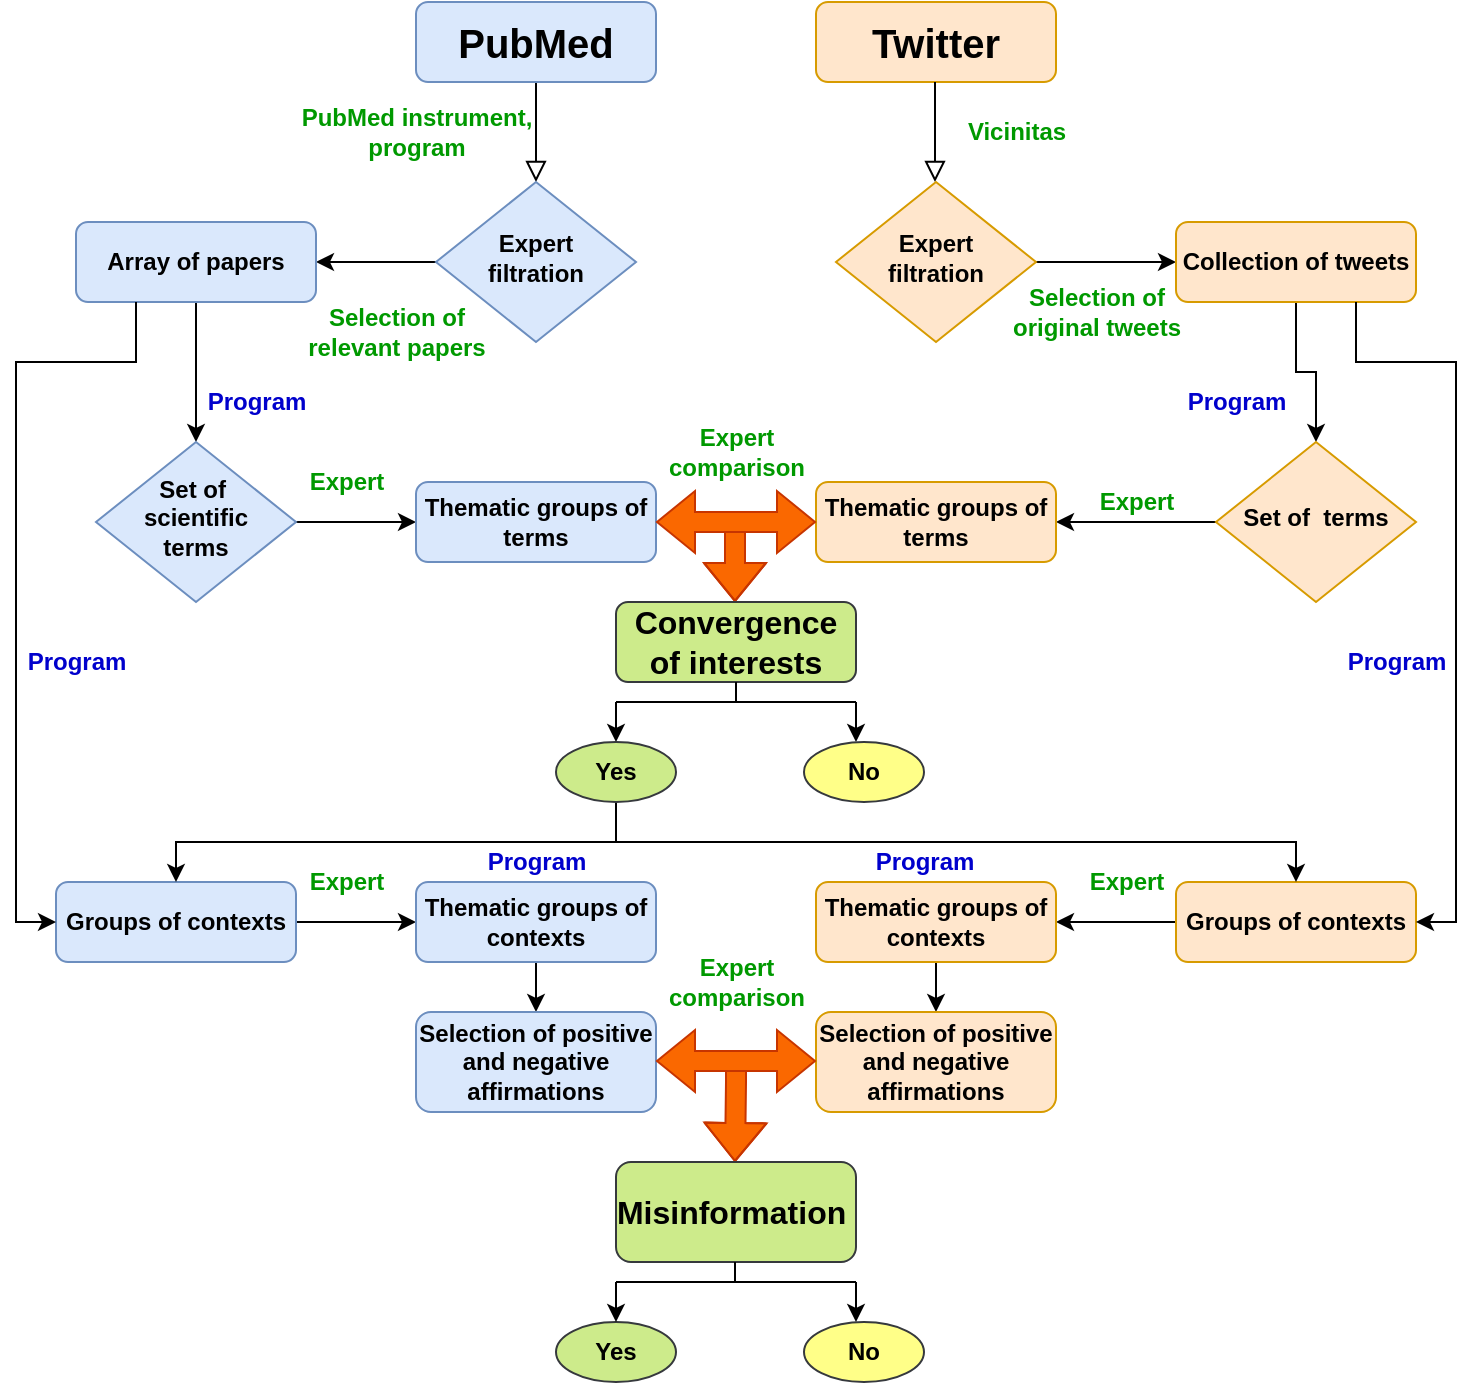 <mxfile version="18.1.3" type="device"><diagram id="C5RBs43oDa-KdzZeNtuy" name="Page-1"><mxGraphModel dx="1695" dy="482" grid="1" gridSize="10" guides="1" tooltips="1" connect="1" arrows="1" fold="1" page="1" pageScale="1" pageWidth="827" pageHeight="1169" math="0" shadow="0"><root><mxCell id="WIyWlLk6GJQsqaUBKTNV-0"/><mxCell id="WIyWlLk6GJQsqaUBKTNV-1" parent="WIyWlLk6GJQsqaUBKTNV-0"/><mxCell id="WIyWlLk6GJQsqaUBKTNV-2" value="" style="rounded=0;html=1;jettySize=auto;orthogonalLoop=1;fontSize=11;endArrow=block;endFill=0;endSize=8;strokeWidth=1;shadow=0;labelBackgroundColor=none;edgeStyle=orthogonalEdgeStyle;" parent="WIyWlLk6GJQsqaUBKTNV-1" source="WIyWlLk6GJQsqaUBKTNV-3" target="WIyWlLk6GJQsqaUBKTNV-6" edge="1"><mxGeometry relative="1" as="geometry"/></mxCell><mxCell id="WIyWlLk6GJQsqaUBKTNV-3" value="&lt;font style=&quot;font-size: 20px;&quot;&gt;PubMed&lt;/font&gt;" style="rounded=1;whiteSpace=wrap;html=1;fontSize=12;glass=0;strokeWidth=1;shadow=0;fillColor=#dae8fc;strokeColor=#6c8ebf;fontStyle=1" parent="WIyWlLk6GJQsqaUBKTNV-1" vertex="1"><mxGeometry x="160" y="80" width="120" height="40" as="geometry"/></mxCell><mxCell id="8FimPMHIosdaxoSGBv5--9" style="edgeStyle=orthogonalEdgeStyle;rounded=0;orthogonalLoop=1;jettySize=auto;html=1;exitX=0;exitY=0.5;exitDx=0;exitDy=0;entryX=1;entryY=0.5;entryDx=0;entryDy=0;fontColor=#009900;" parent="WIyWlLk6GJQsqaUBKTNV-1" source="WIyWlLk6GJQsqaUBKTNV-6" target="WIyWlLk6GJQsqaUBKTNV-7" edge="1"><mxGeometry relative="1" as="geometry"/></mxCell><mxCell id="WIyWlLk6GJQsqaUBKTNV-6" value="Expert &lt;br&gt;filtration" style="rhombus;whiteSpace=wrap;html=1;shadow=0;fontFamily=Helvetica;fontSize=12;align=center;strokeWidth=1;spacing=6;spacingTop=-4;fillColor=#dae8fc;strokeColor=#6c8ebf;fontStyle=1" parent="WIyWlLk6GJQsqaUBKTNV-1" vertex="1"><mxGeometry x="170" y="170" width="100" height="80" as="geometry"/></mxCell><mxCell id="8FimPMHIosdaxoSGBv5--13" style="edgeStyle=orthogonalEdgeStyle;rounded=0;orthogonalLoop=1;jettySize=auto;html=1;exitX=0.5;exitY=1;exitDx=0;exitDy=0;fontColor=#009900;entryX=0.5;entryY=0;entryDx=0;entryDy=0;" parent="WIyWlLk6GJQsqaUBKTNV-1" source="WIyWlLk6GJQsqaUBKTNV-7" target="WIyWlLk6GJQsqaUBKTNV-10" edge="1"><mxGeometry relative="1" as="geometry"><mxPoint x="50" y="310" as="targetPoint"/></mxGeometry></mxCell><mxCell id="WIyWlLk6GJQsqaUBKTNV-7" value="Array of papers" style="rounded=1;whiteSpace=wrap;html=1;fontSize=12;glass=0;strokeWidth=1;shadow=0;fillColor=#dae8fc;strokeColor=#6c8ebf;fontStyle=1" parent="WIyWlLk6GJQsqaUBKTNV-1" vertex="1"><mxGeometry x="-10" y="190" width="120" height="40" as="geometry"/></mxCell><mxCell id="8FimPMHIosdaxoSGBv5--18" style="edgeStyle=orthogonalEdgeStyle;rounded=0;orthogonalLoop=1;jettySize=auto;html=1;exitX=1;exitY=0.5;exitDx=0;exitDy=0;entryX=0;entryY=0.5;entryDx=0;entryDy=0;fontColor=#009900;" parent="WIyWlLk6GJQsqaUBKTNV-1" source="WIyWlLk6GJQsqaUBKTNV-10" target="WIyWlLk6GJQsqaUBKTNV-11" edge="1"><mxGeometry relative="1" as="geometry"/></mxCell><mxCell id="WIyWlLk6GJQsqaUBKTNV-10" value="Set of&amp;nbsp; &lt;br&gt;scientific &lt;br&gt;terms" style="rhombus;whiteSpace=wrap;html=1;shadow=0;fontFamily=Helvetica;fontSize=12;align=center;strokeWidth=1;spacing=6;spacingTop=-4;fillColor=#dae8fc;strokeColor=#6c8ebf;fontStyle=1" parent="WIyWlLk6GJQsqaUBKTNV-1" vertex="1"><mxGeometry y="300" width="100" height="80" as="geometry"/></mxCell><mxCell id="WIyWlLk6GJQsqaUBKTNV-11" value="Thematic groups of terms" style="rounded=1;whiteSpace=wrap;html=1;fontSize=12;glass=0;strokeWidth=1;shadow=0;fillColor=#dae8fc;strokeColor=#6c8ebf;fontStyle=1" parent="WIyWlLk6GJQsqaUBKTNV-1" vertex="1"><mxGeometry x="160" y="320" width="120" height="40" as="geometry"/></mxCell><mxCell id="8FimPMHIosdaxoSGBv5--0" value="&lt;font style=&quot;font-size: 20px;&quot;&gt;Twitter&lt;/font&gt;" style="rounded=1;whiteSpace=wrap;html=1;fontSize=12;glass=0;strokeWidth=1;shadow=0;fillColor=#ffe6cc;strokeColor=#d79b00;fontStyle=1" parent="WIyWlLk6GJQsqaUBKTNV-1" vertex="1"><mxGeometry x="360" y="80" width="120" height="40" as="geometry"/></mxCell><mxCell id="8FimPMHIosdaxoSGBv5--1" value="" style="rounded=0;html=1;jettySize=auto;orthogonalLoop=1;fontSize=11;endArrow=block;endFill=0;endSize=8;strokeWidth=1;shadow=0;labelBackgroundColor=none;edgeStyle=orthogonalEdgeStyle;" parent="WIyWlLk6GJQsqaUBKTNV-1" edge="1"><mxGeometry relative="1" as="geometry"><mxPoint x="419.5" y="120" as="sourcePoint"/><mxPoint x="419.5" y="170" as="targetPoint"/></mxGeometry></mxCell><mxCell id="8FimPMHIosdaxoSGBv5--10" style="edgeStyle=orthogonalEdgeStyle;rounded=0;orthogonalLoop=1;jettySize=auto;html=1;exitX=1;exitY=0.5;exitDx=0;exitDy=0;entryX=0;entryY=0.5;entryDx=0;entryDy=0;fontColor=#009900;" parent="WIyWlLk6GJQsqaUBKTNV-1" source="8FimPMHIosdaxoSGBv5--2" target="8FimPMHIosdaxoSGBv5--4" edge="1"><mxGeometry relative="1" as="geometry"/></mxCell><mxCell id="8FimPMHIosdaxoSGBv5--2" value="Expert &lt;br&gt;filtration" style="rhombus;whiteSpace=wrap;html=1;shadow=0;fontFamily=Helvetica;fontSize=12;align=center;strokeWidth=1;spacing=6;spacingTop=-4;fillColor=#ffe6cc;strokeColor=#d79b00;fontStyle=1" parent="WIyWlLk6GJQsqaUBKTNV-1" vertex="1"><mxGeometry x="370" y="170" width="100" height="80" as="geometry"/></mxCell><mxCell id="8FimPMHIosdaxoSGBv5--14" style="edgeStyle=orthogonalEdgeStyle;rounded=0;orthogonalLoop=1;jettySize=auto;html=1;exitX=0.5;exitY=1;exitDx=0;exitDy=0;fontColor=#009900;entryX=0.5;entryY=0;entryDx=0;entryDy=0;" parent="WIyWlLk6GJQsqaUBKTNV-1" source="8FimPMHIosdaxoSGBv5--4" target="8FimPMHIosdaxoSGBv5--15" edge="1"><mxGeometry relative="1" as="geometry"><mxPoint x="600" y="310" as="targetPoint"/></mxGeometry></mxCell><mxCell id="8FimPMHIosdaxoSGBv5--4" value="Collection of tweets" style="rounded=1;whiteSpace=wrap;html=1;fontSize=12;glass=0;strokeWidth=1;shadow=0;fillColor=#ffe6cc;strokeColor=#d79b00;fontStyle=1" parent="WIyWlLk6GJQsqaUBKTNV-1" vertex="1"><mxGeometry x="540" y="190" width="120" height="40" as="geometry"/></mxCell><mxCell id="8FimPMHIosdaxoSGBv5--5" value="&lt;font color=&quot;#009900&quot;&gt;PubMed instrument,&lt;br&gt;program&lt;/font&gt;" style="text;html=1;align=center;verticalAlign=middle;resizable=0;points=[];autosize=1;strokeColor=none;fillColor=none;fontStyle=1" parent="WIyWlLk6GJQsqaUBKTNV-1" vertex="1"><mxGeometry x="95" y="130" width="130" height="30" as="geometry"/></mxCell><mxCell id="8FimPMHIosdaxoSGBv5--6" value="&lt;font color=&quot;#009900&quot;&gt;Vicinitas&lt;/font&gt;" style="text;html=1;align=center;verticalAlign=middle;resizable=0;points=[];autosize=1;strokeColor=none;fillColor=none;fontStyle=1" parent="WIyWlLk6GJQsqaUBKTNV-1" vertex="1"><mxGeometry x="430" y="135" width="60" height="20" as="geometry"/></mxCell><mxCell id="8FimPMHIosdaxoSGBv5--7" value="&lt;font color=&quot;#009900&quot;&gt;Selection of &lt;br&gt;relevant papers&lt;/font&gt;" style="text;html=1;align=center;verticalAlign=middle;resizable=0;points=[];autosize=1;strokeColor=none;fillColor=none;fontStyle=1" parent="WIyWlLk6GJQsqaUBKTNV-1" vertex="1"><mxGeometry x="100" y="230" width="100" height="30" as="geometry"/></mxCell><mxCell id="8FimPMHIosdaxoSGBv5--11" value="&lt;font color=&quot;#009900&quot;&gt;Selection of &lt;br&gt;original tweets&lt;/font&gt;" style="text;html=1;align=center;verticalAlign=middle;resizable=0;points=[];autosize=1;strokeColor=none;fillColor=none;fontStyle=1" parent="WIyWlLk6GJQsqaUBKTNV-1" vertex="1"><mxGeometry x="450" y="220" width="100" height="30" as="geometry"/></mxCell><mxCell id="8FimPMHIosdaxoSGBv5--24" style="edgeStyle=orthogonalEdgeStyle;rounded=0;orthogonalLoop=1;jettySize=auto;html=1;exitX=0;exitY=0.5;exitDx=0;exitDy=0;entryX=1;entryY=0.5;entryDx=0;entryDy=0;fontColor=#009900;" parent="WIyWlLk6GJQsqaUBKTNV-1" source="8FimPMHIosdaxoSGBv5--15" target="8FimPMHIosdaxoSGBv5--23" edge="1"><mxGeometry relative="1" as="geometry"/></mxCell><mxCell id="8FimPMHIosdaxoSGBv5--15" value="Set of&amp;nbsp; terms" style="rhombus;whiteSpace=wrap;html=1;shadow=0;fontFamily=Helvetica;fontSize=12;align=center;strokeWidth=1;spacing=6;spacingTop=-4;fillColor=#ffe6cc;strokeColor=#d79b00;fontStyle=1" parent="WIyWlLk6GJQsqaUBKTNV-1" vertex="1"><mxGeometry x="560" y="300" width="100" height="80" as="geometry"/></mxCell><mxCell id="8FimPMHIosdaxoSGBv5--16" value="&lt;font&gt;Program&lt;/font&gt;" style="text;html=1;align=center;verticalAlign=middle;resizable=0;points=[];autosize=1;strokeColor=none;fillColor=none;fontStyle=1;fontColor=#0000CC;" parent="WIyWlLk6GJQsqaUBKTNV-1" vertex="1"><mxGeometry x="50" y="270" width="60" height="20" as="geometry"/></mxCell><mxCell id="8FimPMHIosdaxoSGBv5--17" value="&lt;font&gt;Program&lt;/font&gt;" style="text;html=1;align=center;verticalAlign=middle;resizable=0;points=[];autosize=1;strokeColor=none;fillColor=none;fontStyle=1;fontColor=#0000CC;" parent="WIyWlLk6GJQsqaUBKTNV-1" vertex="1"><mxGeometry x="540" y="270" width="60" height="20" as="geometry"/></mxCell><mxCell id="8FimPMHIosdaxoSGBv5--23" value="Thematic groups of terms" style="rounded=1;whiteSpace=wrap;html=1;fontSize=12;glass=0;strokeWidth=1;shadow=0;fillColor=#ffe6cc;strokeColor=#d79b00;fontStyle=1" parent="WIyWlLk6GJQsqaUBKTNV-1" vertex="1"><mxGeometry x="360" y="320" width="120" height="40" as="geometry"/></mxCell><mxCell id="8FimPMHIosdaxoSGBv5--25" value="&lt;font color=&quot;#009900&quot;&gt;Expert&lt;/font&gt;" style="text;html=1;align=center;verticalAlign=middle;resizable=0;points=[];autosize=1;strokeColor=none;fillColor=none;fontStyle=1" parent="WIyWlLk6GJQsqaUBKTNV-1" vertex="1"><mxGeometry x="100" y="310" width="50" height="20" as="geometry"/></mxCell><mxCell id="8FimPMHIosdaxoSGBv5--26" value="&lt;font color=&quot;#009900&quot;&gt;Expert&lt;/font&gt;" style="text;html=1;align=center;verticalAlign=middle;resizable=0;points=[];autosize=1;strokeColor=none;fillColor=none;fontStyle=1" parent="WIyWlLk6GJQsqaUBKTNV-1" vertex="1"><mxGeometry x="495" y="320" width="50" height="20" as="geometry"/></mxCell><mxCell id="8FimPMHIosdaxoSGBv5--28" value="&lt;font color=&quot;#009900&quot;&gt;Expert &lt;br&gt;comparison&lt;/font&gt;" style="text;html=1;align=center;verticalAlign=middle;resizable=0;points=[];autosize=1;strokeColor=none;fillColor=none;fontStyle=1" parent="WIyWlLk6GJQsqaUBKTNV-1" vertex="1"><mxGeometry x="280" y="290" width="80" height="30" as="geometry"/></mxCell><mxCell id="8FimPMHIosdaxoSGBv5--44" style="edgeStyle=orthogonalEdgeStyle;curved=1;rounded=0;orthogonalLoop=1;jettySize=auto;html=1;exitX=0;exitY=0.5;exitDx=0;exitDy=0;entryX=1;entryY=0.5;entryDx=0;entryDy=0;fontColor=#009900;startArrow=none;startFill=0;" parent="WIyWlLk6GJQsqaUBKTNV-1" source="8FimPMHIosdaxoSGBv5--29" target="8FimPMHIosdaxoSGBv5--41" edge="1"><mxGeometry relative="1" as="geometry"/></mxCell><mxCell id="8FimPMHIosdaxoSGBv5--29" value="Groups of contexts" style="rounded=1;whiteSpace=wrap;html=1;fontSize=12;glass=0;strokeWidth=1;shadow=0;fillColor=#ffe6cc;strokeColor=#d79b00;fontStyle=1" parent="WIyWlLk6GJQsqaUBKTNV-1" vertex="1"><mxGeometry x="540" y="520" width="120" height="40" as="geometry"/></mxCell><mxCell id="8FimPMHIosdaxoSGBv5--43" style="edgeStyle=orthogonalEdgeStyle;curved=1;rounded=0;orthogonalLoop=1;jettySize=auto;html=1;exitX=1;exitY=0.5;exitDx=0;exitDy=0;entryX=0;entryY=0.5;entryDx=0;entryDy=0;fontColor=#009900;startArrow=none;startFill=0;" parent="WIyWlLk6GJQsqaUBKTNV-1" source="8FimPMHIosdaxoSGBv5--30" target="8FimPMHIosdaxoSGBv5--39" edge="1"><mxGeometry relative="1" as="geometry"/></mxCell><mxCell id="8FimPMHIosdaxoSGBv5--30" value="Groups of contexts" style="rounded=1;whiteSpace=wrap;html=1;fontSize=12;glass=0;strokeWidth=1;shadow=0;fillColor=#dae8fc;strokeColor=#6c8ebf;fontStyle=1" parent="WIyWlLk6GJQsqaUBKTNV-1" vertex="1"><mxGeometry x="-20" y="520" width="120" height="40" as="geometry"/></mxCell><mxCell id="8FimPMHIosdaxoSGBv5--35" style="edgeStyle=orthogonalEdgeStyle;rounded=0;orthogonalLoop=1;jettySize=auto;html=1;exitX=0.25;exitY=1;exitDx=0;exitDy=0;entryX=0;entryY=0.5;entryDx=0;entryDy=0;fontColor=#009900;" parent="WIyWlLk6GJQsqaUBKTNV-1" source="WIyWlLk6GJQsqaUBKTNV-7" target="8FimPMHIosdaxoSGBv5--30" edge="1"><mxGeometry relative="1" as="geometry"><mxPoint x="-30" y="320" as="sourcePoint"/><mxPoint x="-30" y="410" as="targetPoint"/><Array as="points"><mxPoint x="20" y="260"/><mxPoint x="-40" y="260"/><mxPoint x="-40" y="540"/></Array></mxGeometry></mxCell><mxCell id="8FimPMHIosdaxoSGBv5--36" style="edgeStyle=orthogonalEdgeStyle;rounded=0;orthogonalLoop=1;jettySize=auto;html=1;exitX=0.75;exitY=1;exitDx=0;exitDy=0;entryX=1;entryY=0.5;entryDx=0;entryDy=0;fontColor=#009900;" parent="WIyWlLk6GJQsqaUBKTNV-1" source="8FimPMHIosdaxoSGBv5--4" target="8FimPMHIosdaxoSGBv5--29" edge="1"><mxGeometry relative="1" as="geometry"><mxPoint x="40" y="240" as="sourcePoint"/><mxPoint x="10" y="480" as="targetPoint"/><Array as="points"><mxPoint x="630" y="260"/><mxPoint x="680" y="260"/><mxPoint x="680" y="540"/></Array></mxGeometry></mxCell><mxCell id="8FimPMHIosdaxoSGBv5--37" value="&lt;font&gt;Program&lt;/font&gt;" style="text;html=1;align=center;verticalAlign=middle;resizable=0;points=[];autosize=1;strokeColor=none;fillColor=none;fontStyle=1;fontColor=#0000CC;" parent="WIyWlLk6GJQsqaUBKTNV-1" vertex="1"><mxGeometry x="620" y="400" width="60" height="20" as="geometry"/></mxCell><mxCell id="8FimPMHIosdaxoSGBv5--38" value="&lt;font&gt;Program&lt;/font&gt;" style="text;html=1;align=center;verticalAlign=middle;resizable=0;points=[];autosize=1;strokeColor=none;fillColor=none;fontColor=#0000CC;fontStyle=1" parent="WIyWlLk6GJQsqaUBKTNV-1" vertex="1"><mxGeometry x="-40" y="400" width="60" height="20" as="geometry"/></mxCell><mxCell id="8FimPMHIosdaxoSGBv5--51" style="edgeStyle=orthogonalEdgeStyle;curved=1;rounded=0;orthogonalLoop=1;jettySize=auto;html=1;exitX=0.5;exitY=1;exitDx=0;exitDy=0;entryX=0.5;entryY=0;entryDx=0;entryDy=0;fontColor=#009900;startArrow=none;startFill=0;" parent="WIyWlLk6GJQsqaUBKTNV-1" source="8FimPMHIosdaxoSGBv5--39" target="8FimPMHIosdaxoSGBv5--48" edge="1"><mxGeometry relative="1" as="geometry"/></mxCell><mxCell id="8FimPMHIosdaxoSGBv5--39" value="Thematic groups of contexts" style="rounded=1;whiteSpace=wrap;html=1;fontSize=12;glass=0;strokeWidth=1;shadow=0;fillColor=#dae8fc;strokeColor=#6c8ebf;fontStyle=1" parent="WIyWlLk6GJQsqaUBKTNV-1" vertex="1"><mxGeometry x="160" y="520" width="120" height="40" as="geometry"/></mxCell><mxCell id="bMuRaqC70aHpVzu1e521-15" style="edgeStyle=orthogonalEdgeStyle;rounded=0;orthogonalLoop=1;jettySize=auto;html=1;exitX=0.5;exitY=1;exitDx=0;exitDy=0;entryX=0.5;entryY=0;entryDx=0;entryDy=0;" edge="1" parent="WIyWlLk6GJQsqaUBKTNV-1" source="8FimPMHIosdaxoSGBv5--41" target="8FimPMHIosdaxoSGBv5--50"><mxGeometry relative="1" as="geometry"/></mxCell><mxCell id="8FimPMHIosdaxoSGBv5--41" value="Thematic groups of contexts" style="rounded=1;whiteSpace=wrap;html=1;fontSize=12;glass=0;strokeWidth=1;shadow=0;fillColor=#ffe6cc;strokeColor=#d79b00;fontStyle=1" parent="WIyWlLk6GJQsqaUBKTNV-1" vertex="1"><mxGeometry x="360" y="520" width="120" height="40" as="geometry"/></mxCell><mxCell id="8FimPMHIosdaxoSGBv5--45" value="&lt;font color=&quot;#009900&quot;&gt;Expert&lt;/font&gt;" style="text;html=1;align=center;verticalAlign=middle;resizable=0;points=[];autosize=1;strokeColor=none;fillColor=none;fontStyle=1" parent="WIyWlLk6GJQsqaUBKTNV-1" vertex="1"><mxGeometry x="100" y="510" width="50" height="20" as="geometry"/></mxCell><mxCell id="8FimPMHIosdaxoSGBv5--46" value="&lt;font color=&quot;#009900&quot;&gt;Expert&lt;/font&gt;" style="text;html=1;align=center;verticalAlign=middle;resizable=0;points=[];autosize=1;strokeColor=none;fillColor=none;fontStyle=1" parent="WIyWlLk6GJQsqaUBKTNV-1" vertex="1"><mxGeometry x="490" y="510" width="50" height="20" as="geometry"/></mxCell><mxCell id="8FimPMHIosdaxoSGBv5--48" value="Selection of positive and negative affirmations" style="rounded=1;whiteSpace=wrap;html=1;fontSize=12;glass=0;strokeWidth=1;shadow=0;fillColor=#dae8fc;strokeColor=#6c8ebf;fontStyle=1" parent="WIyWlLk6GJQsqaUBKTNV-1" vertex="1"><mxGeometry x="160" y="585" width="120" height="50" as="geometry"/></mxCell><mxCell id="8FimPMHIosdaxoSGBv5--50" value="Selection of positive and negative affirmations" style="rounded=1;whiteSpace=wrap;html=1;fontSize=12;glass=0;strokeWidth=1;shadow=0;fillColor=#ffe6cc;strokeColor=#d79b00;fontStyle=1" parent="WIyWlLk6GJQsqaUBKTNV-1" vertex="1"><mxGeometry x="360" y="585" width="120" height="50" as="geometry"/></mxCell><mxCell id="8FimPMHIosdaxoSGBv5--59" style="edgeStyle=orthogonalEdgeStyle;shape=flexArrow;curved=1;rounded=0;orthogonalLoop=1;jettySize=auto;html=1;fontColor=#009900;startArrow=none;startFill=0;fillColor=#fa6800;strokeColor=#C73500;" parent="WIyWlLk6GJQsqaUBKTNV-1" edge="1"><mxGeometry relative="1" as="geometry"><mxPoint x="319.5" y="660" as="targetPoint"/><mxPoint x="320" y="610" as="sourcePoint"/><Array as="points"><mxPoint x="319.5" y="620"/><mxPoint x="319.5" y="620"/></Array></mxGeometry></mxCell><mxCell id="8FimPMHIosdaxoSGBv5--56" value="&lt;font color=&quot;#009900&quot;&gt;Expert &lt;br&gt;comparison&lt;/font&gt;" style="text;html=1;align=center;verticalAlign=middle;resizable=0;points=[];autosize=1;strokeColor=none;fillColor=none;fontStyle=1" parent="WIyWlLk6GJQsqaUBKTNV-1" vertex="1"><mxGeometry x="280" y="555" width="80" height="30" as="geometry"/></mxCell><mxCell id="8FimPMHIosdaxoSGBv5--58" style="edgeStyle=orthogonalEdgeStyle;shape=flexArrow;rounded=0;orthogonalLoop=1;jettySize=auto;html=1;exitX=1;exitY=0.5;exitDx=0;exitDy=0;entryX=0;entryY=0.5;entryDx=0;entryDy=0;fontColor=#009900;startArrow=block;fillColor=#fa6800;strokeColor=#C73500;" parent="WIyWlLk6GJQsqaUBKTNV-1" edge="1"><mxGeometry relative="1" as="geometry"><mxPoint x="280" y="609.5" as="sourcePoint"/><mxPoint x="360" y="609.5" as="targetPoint"/></mxGeometry></mxCell><mxCell id="8FimPMHIosdaxoSGBv5--61" value="&lt;font style=&quot;font-size: 16px&quot;&gt;Misinformation&amp;nbsp;&lt;/font&gt;" style="rounded=1;whiteSpace=wrap;html=1;fontSize=12;glass=0;strokeWidth=1;shadow=0;fillColor=#cdeb8b;strokeColor=#36393d;fontStyle=1" parent="WIyWlLk6GJQsqaUBKTNV-1" vertex="1"><mxGeometry x="260" y="660" width="120" height="50" as="geometry"/></mxCell><mxCell id="bMuRaqC70aHpVzu1e521-0" style="edgeStyle=orthogonalEdgeStyle;shape=flexArrow;curved=1;rounded=0;orthogonalLoop=1;jettySize=auto;html=1;fontColor=#009900;startArrow=none;startFill=0;fillColor=#fa6800;strokeColor=#C73500;" edge="1" parent="WIyWlLk6GJQsqaUBKTNV-1"><mxGeometry relative="1" as="geometry"><mxPoint x="319.5" y="380" as="targetPoint"/><mxPoint x="319.5" y="340" as="sourcePoint"/><Array as="points"><mxPoint x="319.5" y="360"/><mxPoint x="319.5" y="360"/></Array></mxGeometry></mxCell><mxCell id="8FimPMHIosdaxoSGBv5--27" style="edgeStyle=orthogonalEdgeStyle;shape=flexArrow;rounded=0;orthogonalLoop=1;jettySize=auto;html=1;exitX=1;exitY=0.5;exitDx=0;exitDy=0;entryX=0;entryY=0.5;entryDx=0;entryDy=0;fontColor=#009900;startArrow=block;fillColor=#fa6800;strokeColor=#C73500;" parent="WIyWlLk6GJQsqaUBKTNV-1" source="WIyWlLk6GJQsqaUBKTNV-11" target="8FimPMHIosdaxoSGBv5--23" edge="1"><mxGeometry relative="1" as="geometry"/></mxCell><mxCell id="bMuRaqC70aHpVzu1e521-1" value="&lt;font style=&quot;font-size: 16px&quot;&gt;Сonvergence of interests&lt;/font&gt;" style="rounded=1;whiteSpace=wrap;html=1;fontSize=12;glass=0;strokeWidth=1;shadow=0;fillColor=#cdeb8b;strokeColor=#36393d;fontStyle=1" vertex="1" parent="WIyWlLk6GJQsqaUBKTNV-1"><mxGeometry x="260" y="380" width="120" height="40" as="geometry"/></mxCell><mxCell id="bMuRaqC70aHpVzu1e521-5" value="" style="endArrow=none;html=1;rounded=0;entryX=0.5;entryY=1;entryDx=0;entryDy=0;" edge="1" parent="WIyWlLk6GJQsqaUBKTNV-1" target="bMuRaqC70aHpVzu1e521-1"><mxGeometry width="50" height="50" relative="1" as="geometry"><mxPoint x="320" y="430" as="sourcePoint"/><mxPoint x="350" y="400" as="targetPoint"/></mxGeometry></mxCell><mxCell id="bMuRaqC70aHpVzu1e521-6" value="" style="endArrow=none;html=1;rounded=0;" edge="1" parent="WIyWlLk6GJQsqaUBKTNV-1"><mxGeometry width="50" height="50" relative="1" as="geometry"><mxPoint x="260" y="430" as="sourcePoint"/><mxPoint x="380" y="430" as="targetPoint"/><Array as="points"><mxPoint x="320" y="430"/></Array></mxGeometry></mxCell><mxCell id="bMuRaqC70aHpVzu1e521-7" value="" style="endArrow=classic;html=1;rounded=0;" edge="1" parent="WIyWlLk6GJQsqaUBKTNV-1"><mxGeometry width="50" height="50" relative="1" as="geometry"><mxPoint x="260" y="430" as="sourcePoint"/><mxPoint x="260" y="450" as="targetPoint"/></mxGeometry></mxCell><mxCell id="bMuRaqC70aHpVzu1e521-8" value="" style="endArrow=classic;html=1;rounded=0;" edge="1" parent="WIyWlLk6GJQsqaUBKTNV-1"><mxGeometry width="50" height="50" relative="1" as="geometry"><mxPoint x="380" y="430" as="sourcePoint"/><mxPoint x="380" y="450" as="targetPoint"/></mxGeometry></mxCell><mxCell id="bMuRaqC70aHpVzu1e521-11" style="edgeStyle=orthogonalEdgeStyle;rounded=0;orthogonalLoop=1;jettySize=auto;html=1;exitX=0.5;exitY=1;exitDx=0;exitDy=0;entryX=0.5;entryY=0;entryDx=0;entryDy=0;" edge="1" parent="WIyWlLk6GJQsqaUBKTNV-1" source="bMuRaqC70aHpVzu1e521-9" target="8FimPMHIosdaxoSGBv5--30"><mxGeometry relative="1" as="geometry"/></mxCell><mxCell id="bMuRaqC70aHpVzu1e521-12" style="edgeStyle=orthogonalEdgeStyle;rounded=0;orthogonalLoop=1;jettySize=auto;html=1;exitX=0.5;exitY=1;exitDx=0;exitDy=0;" edge="1" parent="WIyWlLk6GJQsqaUBKTNV-1" source="bMuRaqC70aHpVzu1e521-9" target="8FimPMHIosdaxoSGBv5--29"><mxGeometry relative="1" as="geometry"/></mxCell><mxCell id="bMuRaqC70aHpVzu1e521-9" value="Yes" style="ellipse;whiteSpace=wrap;html=1;fillColor=#cdeb8b;strokeColor=#36393d;fontStyle=1" vertex="1" parent="WIyWlLk6GJQsqaUBKTNV-1"><mxGeometry x="230" y="450" width="60" height="30" as="geometry"/></mxCell><mxCell id="bMuRaqC70aHpVzu1e521-10" value="No" style="ellipse;whiteSpace=wrap;html=1;fillColor=#ffff88;strokeColor=#36393d;fontStyle=1" vertex="1" parent="WIyWlLk6GJQsqaUBKTNV-1"><mxGeometry x="354" y="450" width="60" height="30" as="geometry"/></mxCell><mxCell id="bMuRaqC70aHpVzu1e521-17" value="Yes" style="ellipse;whiteSpace=wrap;html=1;fillColor=#cdeb8b;strokeColor=#36393d;fontStyle=1" vertex="1" parent="WIyWlLk6GJQsqaUBKTNV-1"><mxGeometry x="230" y="740" width="60" height="30" as="geometry"/></mxCell><mxCell id="bMuRaqC70aHpVzu1e521-18" value="No" style="ellipse;whiteSpace=wrap;html=1;fillColor=#ffff88;strokeColor=#36393d;fontStyle=1" vertex="1" parent="WIyWlLk6GJQsqaUBKTNV-1"><mxGeometry x="354" y="740" width="60" height="30" as="geometry"/></mxCell><mxCell id="bMuRaqC70aHpVzu1e521-19" value="" style="endArrow=none;html=1;rounded=0;entryX=0.5;entryY=1;entryDx=0;entryDy=0;" edge="1" parent="WIyWlLk6GJQsqaUBKTNV-1"><mxGeometry width="50" height="50" relative="1" as="geometry"><mxPoint x="319.5" y="720" as="sourcePoint"/><mxPoint x="319.5" y="710" as="targetPoint"/></mxGeometry></mxCell><mxCell id="bMuRaqC70aHpVzu1e521-20" value="" style="endArrow=none;html=1;rounded=0;" edge="1" parent="WIyWlLk6GJQsqaUBKTNV-1"><mxGeometry width="50" height="50" relative="1" as="geometry"><mxPoint x="260" y="720" as="sourcePoint"/><mxPoint x="380" y="720" as="targetPoint"/><Array as="points"><mxPoint x="320" y="720"/></Array></mxGeometry></mxCell><mxCell id="bMuRaqC70aHpVzu1e521-21" value="" style="endArrow=classic;html=1;rounded=0;" edge="1" parent="WIyWlLk6GJQsqaUBKTNV-1"><mxGeometry width="50" height="50" relative="1" as="geometry"><mxPoint x="380" y="720" as="sourcePoint"/><mxPoint x="380" y="740" as="targetPoint"/></mxGeometry></mxCell><mxCell id="bMuRaqC70aHpVzu1e521-23" value="" style="endArrow=classic;html=1;rounded=0;" edge="1" parent="WIyWlLk6GJQsqaUBKTNV-1"><mxGeometry width="50" height="50" relative="1" as="geometry"><mxPoint x="260" y="720" as="sourcePoint"/><mxPoint x="260" y="740" as="targetPoint"/></mxGeometry></mxCell><mxCell id="bMuRaqC70aHpVzu1e521-24" value="&lt;font&gt;Program&lt;/font&gt;" style="text;html=1;align=center;verticalAlign=middle;resizable=0;points=[];autosize=1;strokeColor=none;fillColor=none;fontColor=#0000CC;fontStyle=1" vertex="1" parent="WIyWlLk6GJQsqaUBKTNV-1"><mxGeometry x="190" y="500" width="60" height="20" as="geometry"/></mxCell><mxCell id="bMuRaqC70aHpVzu1e521-25" value="&lt;font&gt;Program&lt;/font&gt;" style="text;html=1;align=center;verticalAlign=middle;resizable=0;points=[];autosize=1;strokeColor=none;fillColor=none;fontColor=#0000CC;fontStyle=1" vertex="1" parent="WIyWlLk6GJQsqaUBKTNV-1"><mxGeometry x="384" y="500" width="60" height="20" as="geometry"/></mxCell></root></mxGraphModel></diagram></mxfile>